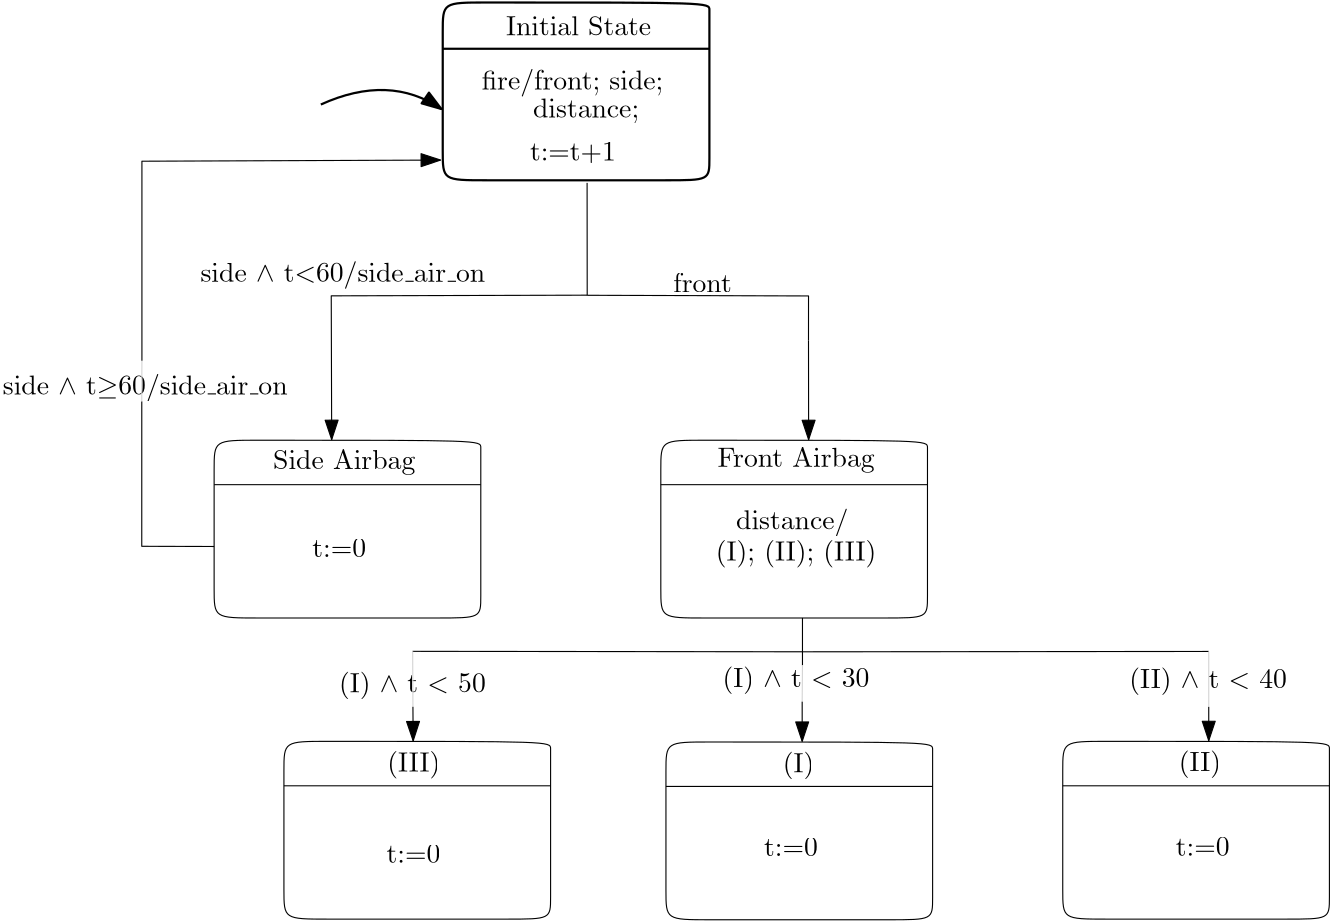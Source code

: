 <?xml version="1.0"?>
<!DOCTYPE ipe SYSTEM "ipe.dtd">
<ipe version="70218" creator="Ipe 7.2.28">
<info created="D:20240718162458" modified="D:20240718170134"/>
<ipestyle name="basic">
<symbol name="arrow/arc(spx)">
<path stroke="sym-stroke" fill="sym-stroke" pen="sym-pen">
0 0 m
-1 0.333 l
-1 -0.333 l
h
</path>
</symbol>
<symbol name="arrow/farc(spx)">
<path stroke="sym-stroke" fill="white" pen="sym-pen">
0 0 m
-1 0.333 l
-1 -0.333 l
h
</path>
</symbol>
<symbol name="arrow/ptarc(spx)">
<path stroke="sym-stroke" fill="sym-stroke" pen="sym-pen">
0 0 m
-1 0.333 l
-0.8 0 l
-1 -0.333 l
h
</path>
</symbol>
<symbol name="arrow/fptarc(spx)">
<path stroke="sym-stroke" fill="white" pen="sym-pen">
0 0 m
-1 0.333 l
-0.8 0 l
-1 -0.333 l
h
</path>
</symbol>
<symbol name="mark/circle(sx)" transformations="translations">
<path fill="sym-stroke">
0.6 0 0 0.6 0 0 e
0.4 0 0 0.4 0 0 e
</path>
</symbol>
<symbol name="mark/disk(sx)" transformations="translations">
<path fill="sym-stroke">
0.6 0 0 0.6 0 0 e
</path>
</symbol>
<symbol name="mark/fdisk(sfx)" transformations="translations">
<group>
<path fill="sym-fill">
0.5 0 0 0.5 0 0 e
</path>
<path fill="sym-stroke" fillrule="eofill">
0.6 0 0 0.6 0 0 e
0.4 0 0 0.4 0 0 e
</path>
</group>
</symbol>
<symbol name="mark/box(sx)" transformations="translations">
<path fill="sym-stroke" fillrule="eofill">
-0.6 -0.6 m
0.6 -0.6 l
0.6 0.6 l
-0.6 0.6 l
h
-0.4 -0.4 m
0.4 -0.4 l
0.4 0.4 l
-0.4 0.4 l
h
</path>
</symbol>
<symbol name="mark/square(sx)" transformations="translations">
<path fill="sym-stroke">
-0.6 -0.6 m
0.6 -0.6 l
0.6 0.6 l
-0.6 0.6 l
h
</path>
</symbol>
<symbol name="mark/fsquare(sfx)" transformations="translations">
<group>
<path fill="sym-fill">
-0.5 -0.5 m
0.5 -0.5 l
0.5 0.5 l
-0.5 0.5 l
h
</path>
<path fill="sym-stroke" fillrule="eofill">
-0.6 -0.6 m
0.6 -0.6 l
0.6 0.6 l
-0.6 0.6 l
h
-0.4 -0.4 m
0.4 -0.4 l
0.4 0.4 l
-0.4 0.4 l
h
</path>
</group>
</symbol>
<symbol name="mark/cross(sx)" transformations="translations">
<group>
<path fill="sym-stroke">
-0.43 -0.57 m
0.57 0.43 l
0.43 0.57 l
-0.57 -0.43 l
h
</path>
<path fill="sym-stroke">
-0.43 0.57 m
0.57 -0.43 l
0.43 -0.57 l
-0.57 0.43 l
h
</path>
</group>
</symbol>
<symbol name="arrow/fnormal(spx)">
<path stroke="sym-stroke" fill="white" pen="sym-pen">
0 0 m
-1 0.333 l
-1 -0.333 l
h
</path>
</symbol>
<symbol name="arrow/pointed(spx)">
<path stroke="sym-stroke" fill="sym-stroke" pen="sym-pen">
0 0 m
-1 0.333 l
-0.8 0 l
-1 -0.333 l
h
</path>
</symbol>
<symbol name="arrow/fpointed(spx)">
<path stroke="sym-stroke" fill="white" pen="sym-pen">
0 0 m
-1 0.333 l
-0.8 0 l
-1 -0.333 l
h
</path>
</symbol>
<symbol name="arrow/linear(spx)">
<path stroke="sym-stroke" pen="sym-pen">
-1 0.333 m
0 0 l
-1 -0.333 l
</path>
</symbol>
<symbol name="arrow/fdouble(spx)">
<path stroke="sym-stroke" fill="white" pen="sym-pen">
0 0 m
-1 0.333 l
-1 -0.333 l
h
-1 0 m
-2 0.333 l
-2 -0.333 l
h
</path>
</symbol>
<symbol name="arrow/double(spx)">
<path stroke="sym-stroke" fill="sym-stroke" pen="sym-pen">
0 0 m
-1 0.333 l
-1 -0.333 l
h
-1 0 m
-2 0.333 l
-2 -0.333 l
h
</path>
</symbol>
<symbol name="arrow/mid-normal(spx)">
<path stroke="sym-stroke" fill="sym-stroke" pen="sym-pen">
0.5 0 m
-0.5 0.333 l
-0.5 -0.333 l
h
</path>
</symbol>
<symbol name="arrow/mid-fnormal(spx)">
<path stroke="sym-stroke" fill="white" pen="sym-pen">
0.5 0 m
-0.5 0.333 l
-0.5 -0.333 l
h
</path>
</symbol>
<symbol name="arrow/mid-pointed(spx)">
<path stroke="sym-stroke" fill="sym-stroke" pen="sym-pen">
0.5 0 m
-0.5 0.333 l
-0.3 0 l
-0.5 -0.333 l
h
</path>
</symbol>
<symbol name="arrow/mid-fpointed(spx)">
<path stroke="sym-stroke" fill="white" pen="sym-pen">
0.5 0 m
-0.5 0.333 l
-0.3 0 l
-0.5 -0.333 l
h
</path>
</symbol>
<symbol name="arrow/mid-double(spx)">
<path stroke="sym-stroke" fill="sym-stroke" pen="sym-pen">
1 0 m
0 0.333 l
0 -0.333 l
h
0 0 m
-1 0.333 l
-1 -0.333 l
h
</path>
</symbol>
<symbol name="arrow/mid-fdouble(spx)">
<path stroke="sym-stroke" fill="white" pen="sym-pen">
1 0 m
0 0.333 l
0 -0.333 l
h
0 0 m
-1 0.333 l
-1 -0.333 l
h
</path>
</symbol>
<anglesize name="22.5 deg" value="22.5"/>
<anglesize name="30 deg" value="30"/>
<anglesize name="45 deg" value="45"/>
<anglesize name="60 deg" value="60"/>
<anglesize name="90 deg" value="90"/>
<arrowsize name="large" value="10"/>
<arrowsize name="small" value="5"/>
<arrowsize name="tiny" value="3"/>
<color name="blue" value="0 0 1"/>
<color name="brown" value="0.647 0.165 0.165"/>
<color name="darkblue" value="0 0 0.545"/>
<color name="darkcyan" value="0 0.545 0.545"/>
<color name="darkgray" value="0.663"/>
<color name="darkgreen" value="0 0.392 0"/>
<color name="darkmagenta" value="0.545 0 0.545"/>
<color name="darkorange" value="1 0.549 0"/>
<color name="darkred" value="0.545 0 0"/>
<color name="gold" value="1 0.843 0"/>
<color name="gray" value="0.745"/>
<color name="green" value="0 1 0"/>
<color name="lightblue" value="0.678 0.847 0.902"/>
<color name="lightcyan" value="0.878 1 1"/>
<color name="lightgray" value="0.827"/>
<color name="lightgreen" value="0.565 0.933 0.565"/>
<color name="lightyellow" value="1 1 0.878"/>
<color name="navy" value="0 0 0.502"/>
<color name="orange" value="1 0.647 0"/>
<color name="pink" value="1 0.753 0.796"/>
<color name="purple" value="0.627 0.125 0.941"/>
<color name="red" value="1 0 0"/>
<color name="seagreen" value="0.18 0.545 0.341"/>
<color name="turquoise" value="0.251 0.878 0.816"/>
<color name="violet" value="0.933 0.51 0.933"/>
<color name="yellow" value="1 1 0"/>
<dashstyle name="dash dot dotted" value="[4 2 1 2 1 2] 0"/>
<dashstyle name="dash dotted" value="[4 2 1 2] 0"/>
<dashstyle name="dashed" value="[4] 0"/>
<dashstyle name="dotted" value="[1 3] 0"/>
<gridsize name="10 pts (~3.5 mm)" value="10"/>
<gridsize name="14 pts (~5 mm)" value="14"/>
<gridsize name="16 pts (~6 mm)" value="16"/>
<gridsize name="20 pts (~7 mm)" value="20"/>
<gridsize name="28 pts (~10 mm)" value="28"/>
<gridsize name="32 pts (~12 mm)" value="32"/>
<gridsize name="4 pts" value="4"/>
<gridsize name="56 pts (~20 mm)" value="56"/>
<gridsize name="8 pts (~3 mm)" value="8"/>
<opacity name="10%" value="0.1"/>
<opacity name="30%" value="0.3"/>
<opacity name="50%" value="0.5"/>
<opacity name="75%" value="0.75"/>
<pen name="fat" value="1.2"/>
<pen name="heavier" value="0.8"/>
<pen name="ultrafat" value="2"/>
<symbolsize name="large" value="5"/>
<symbolsize name="small" value="2"/>
<symbolsize name="tiny" value="1.1"/>
<textsize name="Huge" value="\Huge"/>
<textsize name="LARGE" value="\LARGE"/>
<textsize name="Large" value="\Large"/>
<textsize name="footnote" value="\footnotesize"/>
<textsize name="huge" value="\huge"/>
<textsize name="large" value="\large"/>
<textsize name="script" value="\scriptsize"/>
<textsize name="small" value="\small"/>
<textsize name="tiny" value="\tiny"/>
<textstyle name="center" begin="\begin{center}" end="\end{center}"/>
<textstyle name="item" begin="\begin{itemize}\item{}" end="\end{itemize}"/>
<textstyle name="itemize" begin="\begin{itemize}" end="\end{itemize}"/>
<tiling name="falling" angle="-60" step="4" width="1"/>
<tiling name="rising" angle="30" step="4" width="1"/>
</ipestyle>
<page>
<layer name="alpha"/>
<view layers="alpha" active="alpha"/>
<path layer="alpha" matrix="1 0 0 1 76.3105 105.711" stroke="black" pen="heavier">
176 640 m
256 640
256 640
256 624
256 576
256 576
160 576
160 576
160 640
160 640
176 640 c
</path>
<path matrix="1 0 0 1 76.3105 105.053" stroke="black" pen="heavier">
160 624 m
256 624 l
</path>
<path matrix="1 0 0 1 108.186 104.254" stroke="black" pen="heavier" arrow="normal/normal">
84.2384 604.728 m
108.895 615.935
127.627 603.127 c
</path>
<text matrix="1 0 0 1 160.725 115.92" transformations="translations" pos="98.3276 618.017" stroke="black" type="label" width="52.304" height="6.918" depth="0" valign="baseline">Initial State</text>
<text matrix="1 0 0 1 97.8448 105.743" transformations="translations" pos="152.498 608.616" stroke="black" type="label" width="65.421" height="7.473" depth="2.49" valign="baseline">fire/front; side;</text>
<text matrix="1 0 0 1 111.513 93.5322" transformations="translations" pos="156.18 595.327" stroke="black" type="label" width="30.995" height="6.421" depth="0.83" valign="baseline">t:=t+1</text>
<path matrix="1 0 0 1 154.817 -51.8703" stroke="black">
176 640 m
256 640
256 640
256 624
256 576
256 576
160 576
160 576
160 640
160 640
176 640 c
</path>
<path matrix="1 0 0 1 154.817 -51.8703" stroke="black">
160 624 m
256 624 l
</path>
<path matrix="1 0 0 1 -5.98944 -51.8688" stroke="black">
176 640 m
256 640
256 640
256 624
256 576
256 576
160 576
160 576
160 640
160 640
176 640 c
</path>
<path matrix="1 0 0 1 -5.98944 -51.8688" stroke="black">
160 624 m
256 624 l
</path>
<path matrix="1 0 0 1 -79.7149 0.27022" stroke="black">
367.995 680.502 m
368.033 640.005 l
</path>
<path stroke="black" arrow="normal/normal">
367.985 624.057 m
368.029 588.321 l
</path>
<text matrix="1 0 0 1 -42.0472 9.39702" transformations="translations" pos="361.333 632.007" stroke="black" type="label" width="21.06" height="6.918" depth="0" valign="baseline">front</text>
<text matrix="1 0 0 1 -92.5318 -3.79667" transformations="translations" pos="361.325 708.119" stroke="black" type="label" width="38.246" height="6.926" depth="1.93" valign="baseline">distance;</text>
<text matrix="1 0 0 1 5.61597 -3.32798" transformations="translations" pos="169.613 581.051" stroke="black" type="label" width="51.225" height="6.926" depth="1.93" valign="baseline">Side Airbag</text>
<text matrix="1 0 0 1 -4.57598 -1.87199" transformations="translations" pos="339.756 580.427" stroke="black" type="label" width="56.649" height="6.926" depth="1.93" valign="baseline">Front Airbag</text>
<path stroke="black" arrow="normal/normal">
288.297 640.349 m
196.174 640.108 l
196.33 588.347 l
</path>
<text matrix="1 0 0 1 -49.0878 -2.28799" transformations="translations" pos="198.181 647.438" stroke="black" type="label" width="102.51" height="7.473" depth="2.49" valign="baseline">side $\land$ t$&lt;$60/side\_air\_on</text>
<path stroke="black">
288.311 640.309 m
367.993 640.07 l
367.983 624.05 l
</path>
<text matrix="1 0 0 1 -120.256 -42.8266" transformations="translations" pos="198.181 647.438" stroke="black" type="label" width="102.51" height="7.473" depth="2.49" valign="baseline">side $\land$ t$\ge$60/side\_air\_on</text>
<path stroke="black">
154.019 549.876 m
127.959 549.942 l
127.968 602.14 l
</path>
<path stroke="lightgray">
127.953 602.119 m
128.016 616.735 l
</path>
<path stroke="black" arrow="normal/normal">
128.016 616.735 m
128.016 688.574 l
235.522 688.985 l
</path>
<text matrix="1 0 0 1 -14.7672 -0.533756" transformations="translations" pos="204.109 546.602" stroke="black" type="label" width="19.372" height="6.42" depth="0" valign="baseline">t:=0</text>
<text matrix="1 0 0 1 1.78036 5.47803" transformations="translations" pos="340.125 550.609" stroke="black" type="label" width="40.459" height="7.473" depth="2.49" valign="baseline">distance/</text>
<text matrix="1 0 0 1 -29.9418 -1.37943" transformations="translations" pos="364.573 546.205" stroke="black" type="label" width="57.839" height="7.473" depth="2.49" valign="baseline">(I); (II); (III)</text>
<path matrix="1 0 0 1 156.666 -160.506" stroke="black">
176 640 m
256 640
256 640
256 624
256 576
256 576
160 576
160 576
160 640
160 640
176 640 c
</path>
<path matrix="1 0 0 1 156.666 -160.506" stroke="black">
160 624 m
256 624 l
</path>
<path matrix="1 0 0 1 299.512 -160.275" stroke="black">
176 640 m
256 640
256 640
256 624
256 576
256 576
160 576
160 576
160 640
160 640
176 640 c
</path>
<path matrix="1 0 0 1 299.512 -160.275" stroke="black">
160 624 m
256 624 l
</path>
<path matrix="1 0 0 1 19.1372 -160.275" stroke="black">
176 640 m
256 640
256 640
256 624
256 576
256 576
160 576
160 576
160 640
160 640
176 640 c
</path>
<path matrix="1 0 0 1 19.1372 -160.275" stroke="black">
160 624 m
256 624 l
</path>
<text matrix="1 0 0 1 26.8124 -3.46712" transformations="translations" pos="331.885 472.071" stroke="black" type="label" width="11.346" height="7.473" depth="2.49" valign="baseline">(I)</text>
<text matrix="1 0 0 1 13.6373 -2.54256" transformations="translations" pos="487.674 471.609" stroke="black" type="label" width="15.221" height="7.473" depth="2.49" valign="baseline">(II)</text>
<text matrix="1 0 0 1 -1.15571 -6.00968" transformations="translations" pos="217.47 474.845" stroke="black" type="label" width="19.095" height="7.473" depth="2.49" valign="baseline">(III)</text>
<text matrix="1 0 0 1 -4.39169 -4.16054" transformations="translations" pos="341.422 503.477" stroke="black" type="label" width="52.857" height="7.473" depth="2.49" valign="baseline">(I) $\land$ t $&lt;$ 30</text>
<text matrix="1 0 0 1 142.045 -4.5164" transformations="translations" pos="341.422 503.477" stroke="black" type="label" width="56.732" height="7.473" depth="2.49" valign="baseline">(II) $\land$ t $&lt;$ 40</text>
<text matrix="1 0 0 1 -142.492 -6.11113" transformations="translations" pos="341.422 503.477" stroke="black" type="label" width="52.857" height="7.473" depth="2.49" valign="baseline">(I) $\land$ t $&lt;$ 50</text>
<path stroke="black">
365.814 524.161 m
365.814 507.084 l
</path>
<path stroke="lightgray">
365.814 507.084 m
365.709 494.012 l
</path>
<path stroke="black" arrow="normal/normal">
365.709 494.012 m
365.71 479.711 l
</path>
<path stroke="black">
365.898 511.964 m
512.071 512.089 l
</path>
<path stroke="lightgray">
512.071 512.089 m
512.071 492.128 l
</path>
<path stroke="black" arrow="normal/normal">
512.071 492.128 m
512.071 479.956 l
</path>
<path stroke="black">
365.804 511.971 m
225.433 512.13 l
225.433 512.13 l
</path>
<path stroke="lightgray">
225.484 512.128 m
225.58 492.169 l
</path>
<path stroke="black" arrow="normal/normal">
225.58 492.169 m
225.666 479.892 l
</path>
<text matrix="1 0 0 1 2.66878 0.177919" transformations="translations" pos="497.553 438.351" stroke="black" type="label" width="19.372" height="6.42" depth="0" valign="baseline">t:=0</text>
<text matrix="1 0 0 1 -145.573 0.0857103" transformations="translations" pos="497.553 438.351" stroke="black" type="label" width="19.372" height="6.42" depth="0" valign="baseline">t:=0</text>
<text matrix="1 0 0 1 -281.464 -2.36705" transformations="translations" pos="497.553 438.351" stroke="black" type="label" width="19.372" height="6.42" depth="0" valign="baseline">t:=0</text>
</page>
</ipe>
